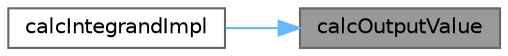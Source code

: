 digraph "calcOutputValue"
{
 // LATEX_PDF_SIZE
  bgcolor="transparent";
  edge [fontname=Helvetica,fontsize=10,labelfontname=Helvetica,labelfontsize=10];
  node [fontname=Helvetica,fontsize=10,shape=box,height=0.2,width=0.4];
  rankdir="RL";
  Node1 [id="Node000001",label="calcOutputValue",height=0.2,width=0.4,color="gray40", fillcolor="grey60", style="filled", fontcolor="black",tooltip=" "];
  Node1 -> Node2 [id="edge1_Node000001_Node000002",dir="back",color="steelblue1",style="solid",tooltip=" "];
  Node2 [id="Node000002",label="calcIntegrandImpl",height=0.2,width=0.4,color="grey40", fillcolor="white", style="filled",URL="$class_open_sim_1_1_moco_custom_output_goal.html#a9876b8945fd67635ac8e7f58a7f020c5",tooltip=" "];
}
